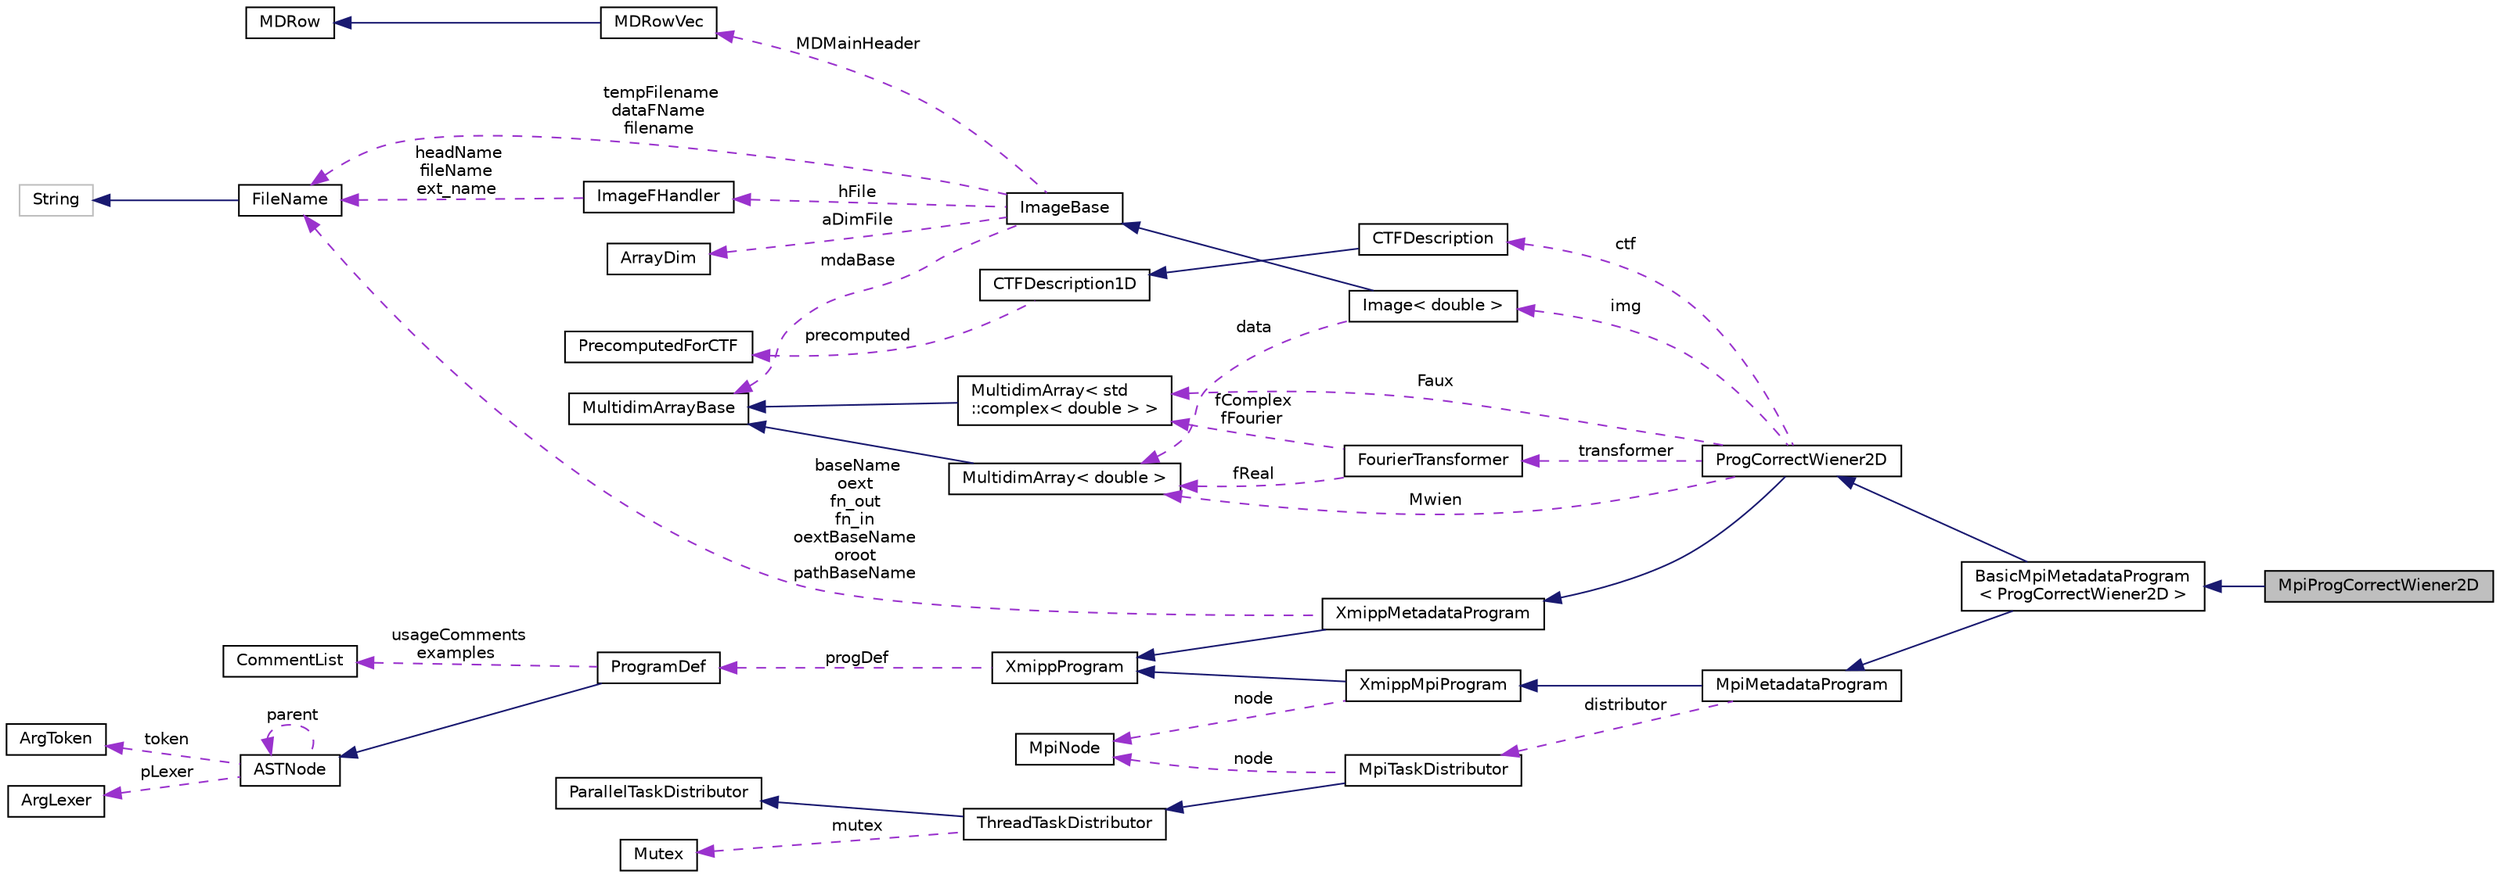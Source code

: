 digraph "MpiProgCorrectWiener2D"
{
  edge [fontname="Helvetica",fontsize="10",labelfontname="Helvetica",labelfontsize="10"];
  node [fontname="Helvetica",fontsize="10",shape=record];
  rankdir="LR";
  Node7 [label="MpiProgCorrectWiener2D",height=0.2,width=0.4,color="black", fillcolor="grey75", style="filled", fontcolor="black"];
  Node8 -> Node7 [dir="back",color="midnightblue",fontsize="10",style="solid",fontname="Helvetica"];
  Node8 [label="BasicMpiMetadataProgram\l\< ProgCorrectWiener2D \>",height=0.2,width=0.4,color="black", fillcolor="white", style="filled",URL="$classBasicMpiMetadataProgram.html"];
  Node9 -> Node8 [dir="back",color="midnightblue",fontsize="10",style="solid",fontname="Helvetica"];
  Node9 [label="ProgCorrectWiener2D",height=0.2,width=0.4,color="black", fillcolor="white", style="filled",URL="$classProgCorrectWiener2D.html"];
  Node10 -> Node9 [dir="back",color="midnightblue",fontsize="10",style="solid",fontname="Helvetica"];
  Node10 [label="XmippMetadataProgram",height=0.2,width=0.4,color="black", fillcolor="white", style="filled",URL="$classXmippMetadataProgram.html"];
  Node11 -> Node10 [dir="back",color="midnightblue",fontsize="10",style="solid",fontname="Helvetica"];
  Node11 [label="XmippProgram",height=0.2,width=0.4,color="black", fillcolor="white", style="filled",URL="$classXmippProgram.html"];
  Node12 -> Node11 [dir="back",color="darkorchid3",fontsize="10",style="dashed",label=" progDef" ,fontname="Helvetica"];
  Node12 [label="ProgramDef",height=0.2,width=0.4,color="black", fillcolor="white", style="filled",URL="$classProgramDef.html"];
  Node13 -> Node12 [dir="back",color="midnightblue",fontsize="10",style="solid",fontname="Helvetica"];
  Node13 [label="ASTNode",height=0.2,width=0.4,color="black", fillcolor="white", style="filled",URL="$classASTNode.html"];
  Node14 -> Node13 [dir="back",color="darkorchid3",fontsize="10",style="dashed",label=" token" ,fontname="Helvetica"];
  Node14 [label="ArgToken",height=0.2,width=0.4,color="black", fillcolor="white", style="filled",URL="$classArgToken.html"];
  Node15 -> Node13 [dir="back",color="darkorchid3",fontsize="10",style="dashed",label=" pLexer" ,fontname="Helvetica"];
  Node15 [label="ArgLexer",height=0.2,width=0.4,color="black", fillcolor="white", style="filled",URL="$classArgLexer.html"];
  Node13 -> Node13 [dir="back",color="darkorchid3",fontsize="10",style="dashed",label=" parent" ,fontname="Helvetica"];
  Node16 -> Node12 [dir="back",color="darkorchid3",fontsize="10",style="dashed",label=" usageComments\nexamples" ,fontname="Helvetica"];
  Node16 [label="CommentList",height=0.2,width=0.4,color="black", fillcolor="white", style="filled",URL="$classCommentList.html"];
  Node17 -> Node10 [dir="back",color="darkorchid3",fontsize="10",style="dashed",label=" baseName\noext\nfn_out\nfn_in\noextBaseName\noroot\npathBaseName" ,fontname="Helvetica"];
  Node17 [label="FileName",height=0.2,width=0.4,color="black", fillcolor="white", style="filled",URL="$classFileName.html"];
  Node18 -> Node17 [dir="back",color="midnightblue",fontsize="10",style="solid",fontname="Helvetica"];
  Node18 [label="String",height=0.2,width=0.4,color="grey75", fillcolor="white", style="filled"];
  Node19 -> Node9 [dir="back",color="darkorchid3",fontsize="10",style="dashed",label=" transformer" ,fontname="Helvetica"];
  Node19 [label="FourierTransformer",height=0.2,width=0.4,color="black", fillcolor="white", style="filled",URL="$classFourierTransformer.html"];
  Node20 -> Node19 [dir="back",color="darkorchid3",fontsize="10",style="dashed",label=" fReal" ,fontname="Helvetica"];
  Node20 [label="MultidimArray\< double \>",height=0.2,width=0.4,color="black", fillcolor="white", style="filled",URL="$classMultidimArray.html"];
  Node21 -> Node20 [dir="back",color="midnightblue",fontsize="10",style="solid",fontname="Helvetica"];
  Node21 [label="MultidimArrayBase",height=0.2,width=0.4,color="black", fillcolor="white", style="filled",URL="$classMultidimArrayBase.html"];
  Node22 -> Node19 [dir="back",color="darkorchid3",fontsize="10",style="dashed",label=" fComplex\nfFourier" ,fontname="Helvetica"];
  Node22 [label="MultidimArray\< std\l::complex\< double \> \>",height=0.2,width=0.4,color="black", fillcolor="white", style="filled",URL="$classMultidimArray.html"];
  Node21 -> Node22 [dir="back",color="midnightblue",fontsize="10",style="solid",fontname="Helvetica"];
  Node23 -> Node9 [dir="back",color="darkorchid3",fontsize="10",style="dashed",label=" ctf" ,fontname="Helvetica"];
  Node23 [label="CTFDescription",height=0.2,width=0.4,color="black", fillcolor="white", style="filled",URL="$classCTFDescription.html"];
  Node24 -> Node23 [dir="back",color="midnightblue",fontsize="10",style="solid",fontname="Helvetica"];
  Node24 [label="CTFDescription1D",height=0.2,width=0.4,color="black", fillcolor="white", style="filled",URL="$classCTFDescription1D.html"];
  Node25 -> Node24 [dir="back",color="darkorchid3",fontsize="10",style="dashed",label=" precomputed" ,fontname="Helvetica"];
  Node25 [label="PrecomputedForCTF",height=0.2,width=0.4,color="black", fillcolor="white", style="filled",URL="$classPrecomputedForCTF.html"];
  Node26 -> Node9 [dir="back",color="darkorchid3",fontsize="10",style="dashed",label=" img" ,fontname="Helvetica"];
  Node26 [label="Image\< double \>",height=0.2,width=0.4,color="black", fillcolor="white", style="filled",URL="$classImage.html"];
  Node27 -> Node26 [dir="back",color="midnightblue",fontsize="10",style="solid",fontname="Helvetica"];
  Node27 [label="ImageBase",height=0.2,width=0.4,color="black", fillcolor="white", style="filled",URL="$classImageBase.html",tooltip="Image base class. "];
  Node21 -> Node27 [dir="back",color="darkorchid3",fontsize="10",style="dashed",label=" mdaBase" ,fontname="Helvetica"];
  Node28 -> Node27 [dir="back",color="darkorchid3",fontsize="10",style="dashed",label=" MDMainHeader" ,fontname="Helvetica"];
  Node28 [label="MDRowVec",height=0.2,width=0.4,color="black", fillcolor="white", style="filled",URL="$classMDRowVec.html"];
  Node29 -> Node28 [dir="back",color="midnightblue",fontsize="10",style="solid",fontname="Helvetica"];
  Node29 [label="MDRow",height=0.2,width=0.4,color="black", fillcolor="white", style="filled",URL="$classMDRow.html"];
  Node30 -> Node27 [dir="back",color="darkorchid3",fontsize="10",style="dashed",label=" hFile" ,fontname="Helvetica"];
  Node30 [label="ImageFHandler",height=0.2,width=0.4,color="black", fillcolor="white", style="filled",URL="$structImageFHandler.html"];
  Node17 -> Node30 [dir="back",color="darkorchid3",fontsize="10",style="dashed",label=" headName\nfileName\next_name" ,fontname="Helvetica"];
  Node31 -> Node27 [dir="back",color="darkorchid3",fontsize="10",style="dashed",label=" aDimFile" ,fontname="Helvetica"];
  Node31 [label="ArrayDim",height=0.2,width=0.4,color="black", fillcolor="white", style="filled",URL="$structArrayDim.html"];
  Node17 -> Node27 [dir="back",color="darkorchid3",fontsize="10",style="dashed",label=" tempFilename\ndataFName\nfilename" ,fontname="Helvetica"];
  Node20 -> Node26 [dir="back",color="darkorchid3",fontsize="10",style="dashed",label=" data" ,fontname="Helvetica"];
  Node20 -> Node9 [dir="back",color="darkorchid3",fontsize="10",style="dashed",label=" Mwien" ,fontname="Helvetica"];
  Node22 -> Node9 [dir="back",color="darkorchid3",fontsize="10",style="dashed",label=" Faux" ,fontname="Helvetica"];
  Node32 -> Node8 [dir="back",color="midnightblue",fontsize="10",style="solid",fontname="Helvetica"];
  Node32 [label="MpiMetadataProgram",height=0.2,width=0.4,color="black", fillcolor="white", style="filled",URL="$classMpiMetadataProgram.html"];
  Node33 -> Node32 [dir="back",color="midnightblue",fontsize="10",style="solid",fontname="Helvetica"];
  Node33 [label="XmippMpiProgram",height=0.2,width=0.4,color="black", fillcolor="white", style="filled",URL="$classXmippMpiProgram.html"];
  Node11 -> Node33 [dir="back",color="midnightblue",fontsize="10",style="solid",fontname="Helvetica"];
  Node34 -> Node33 [dir="back",color="darkorchid3",fontsize="10",style="dashed",label=" node" ,fontname="Helvetica"];
  Node34 [label="MpiNode",height=0.2,width=0.4,color="black", fillcolor="white", style="filled",URL="$classMpiNode.html"];
  Node35 -> Node32 [dir="back",color="darkorchid3",fontsize="10",style="dashed",label=" distributor" ,fontname="Helvetica"];
  Node35 [label="MpiTaskDistributor",height=0.2,width=0.4,color="black", fillcolor="white", style="filled",URL="$classMpiTaskDistributor.html"];
  Node36 -> Node35 [dir="back",color="midnightblue",fontsize="10",style="solid",fontname="Helvetica"];
  Node36 [label="ThreadTaskDistributor",height=0.2,width=0.4,color="black", fillcolor="white", style="filled",URL="$classThreadTaskDistributor.html"];
  Node37 -> Node36 [dir="back",color="midnightblue",fontsize="10",style="solid",fontname="Helvetica"];
  Node37 [label="ParallelTaskDistributor",height=0.2,width=0.4,color="black", fillcolor="white", style="filled",URL="$classParallelTaskDistributor.html"];
  Node38 -> Node36 [dir="back",color="darkorchid3",fontsize="10",style="dashed",label=" mutex" ,fontname="Helvetica"];
  Node38 [label="Mutex",height=0.2,width=0.4,color="black", fillcolor="white", style="filled",URL="$classMutex.html"];
  Node34 -> Node35 [dir="back",color="darkorchid3",fontsize="10",style="dashed",label=" node" ,fontname="Helvetica"];
}
